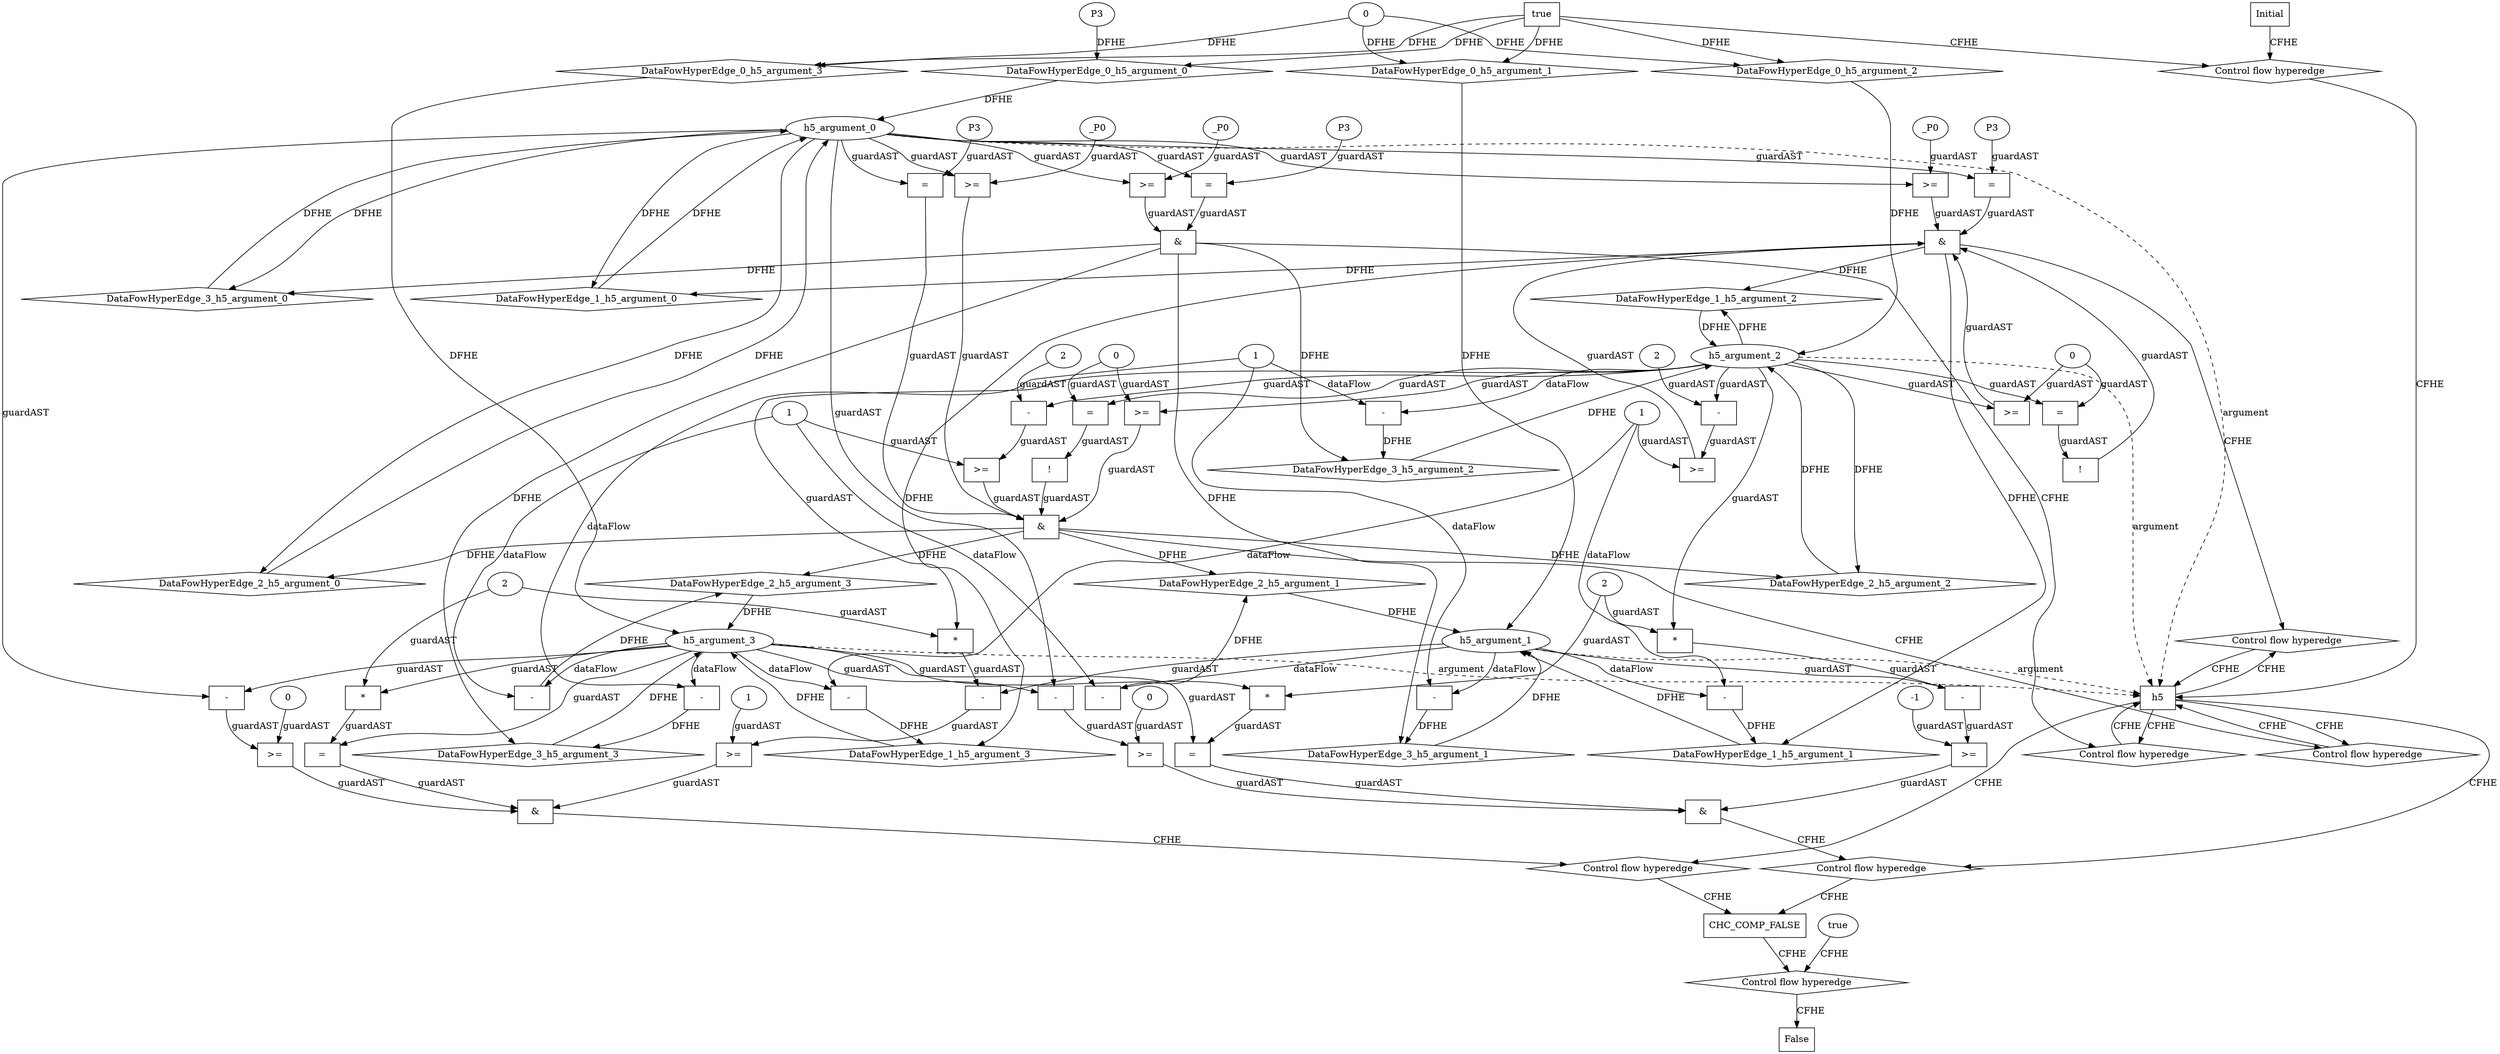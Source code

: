 // Horn Graph
digraph {
	"xxxh5___Initial_0xxxdataFlow_0_node_0" [label="P3"  nodeName="xxxh5___Initial_0xxxdataFlow_0_node_0" class=symbolicConstant GNNNodeID=4]
	"xxxh5___Initial_0xxxdataFlow1_node_0" [label="0"  nodeName="xxxh5___Initial_0xxxdataFlow1_node_0" class=IdealInt GNNNodeID=5]
	"xxxh5___h5_1xxxdataFlow_0_node_0" [label="-"  nodeName="xxxh5___h5_1xxxdataFlow_0_node_0" class=Operator GNNNodeID=6 shape=rect]
	"xxxh5___h5_1xxxdataFlow_0_node_2" [label="1"  nodeName="xxxh5___h5_1xxxdataFlow_0_node_2" class=IdealInt GNNNodeID=7]
		"h5_argument_3" -> "xxxh5___h5_1xxxdataFlow_0_node_0" [ label="dataFlow"]
		"xxxh5___h5_1xxxdataFlow_0_node_2" -> "xxxh5___h5_1xxxdataFlow_0_node_0" [ label="dataFlow"]
	"xxxh5___h5_1xxxdataFlow1_node_0" [label="-"  nodeName="xxxh5___h5_1xxxdataFlow1_node_0" class=Operator GNNNodeID=8 shape=rect]
		"h5_argument_1" -> "xxxh5___h5_1xxxdataFlow1_node_0" [ label="dataFlow"]
		"xxxh5___h5_1xxxdataFlow_0_node_2" -> "xxxh5___h5_1xxxdataFlow1_node_0" [ label="dataFlow"]
	"xxxh5___h5_1xxxguard_0_node_0" [label="="  nodeName="xxxh5___h5_1xxxguard_0_node_0" class=Operator GNNNodeID=9 shape=rect]
	"xxxh5___h5_1xxxguard_0_node_1" [label="P3"  nodeName="xxxh5___h5_1xxxguard_0_node_1" class=symbolicConstant GNNNodeID=10]
		"xxxh5___h5_1xxxguard_0_node_1" -> "xxxh5___h5_1xxxguard_0_node_0" [ label="guardAST"]
		"h5_argument_0" -> "xxxh5___h5_1xxxguard_0_node_0" [ label="guardAST"]
	"xxxh5___h5_1xxxguard1_node_0" [label=">="  nodeName="xxxh5___h5_1xxxguard1_node_0" class=Operator GNNNodeID=11 shape=rect]
	"xxxh5___h5_1xxxguard1_node_2" [label="_P0"  nodeName="xxxh5___h5_1xxxguard1_node_2" class=symbolicConstant GNNNodeID=12]
		"h5_argument_0" -> "xxxh5___h5_1xxxguard1_node_0" [ label="guardAST"]
		"xxxh5___h5_1xxxguard1_node_2" -> "xxxh5___h5_1xxxguard1_node_0" [ label="guardAST"]
	"xxxh5___h5_1xxxguard2_node_0" [label=">="  nodeName="xxxh5___h5_1xxxguard2_node_0" class=Operator GNNNodeID=13 shape=rect]
	"xxxh5___h5_1xxxguard2_node_2" [label="0"  nodeName="xxxh5___h5_1xxxguard2_node_2" class=IdealInt GNNNodeID=14]
		"h5_argument_2" -> "xxxh5___h5_1xxxguard2_node_0" [ label="guardAST"]
		"xxxh5___h5_1xxxguard2_node_2" -> "xxxh5___h5_1xxxguard2_node_0" [ label="guardAST"]
	"xxxh5___h5_1xxxguard3_node_0" [label=">="  nodeName="xxxh5___h5_1xxxguard3_node_0" class=Operator GNNNodeID=15 shape=rect]
	"xxxh5___h5_1xxxguard3_node_1" [label="-"  nodeName="xxxh5___h5_1xxxguard3_node_1" class=Operator GNNNodeID=16 shape=rect]
	"xxxh5___h5_1xxxguard3_node_2" [label="2"  nodeName="xxxh5___h5_1xxxguard3_node_2" class=IdealInt GNNNodeID=17]
		"xxxh5___h5_1xxxguard3_node_1" -> "xxxh5___h5_1xxxguard3_node_0" [ label="guardAST"]
		"xxxh5___h5_1xxxdataFlow_0_node_2" -> "xxxh5___h5_1xxxguard3_node_0" [ label="guardAST"]
		"xxxh5___h5_1xxxguard3_node_2" -> "xxxh5___h5_1xxxguard3_node_1" [ label="guardAST"]
		"h5_argument_2" -> "xxxh5___h5_1xxxguard3_node_1" [ label="guardAST"]
	"xxxh5___h5_1xxxguard4_node_0" [label="!"  nodeName="xxxh5___h5_1xxxguard4_node_0" class=Operator GNNNodeID=18 shape=rect]
	"xxxh5___h5_1xxxguard4_node_1" [label="="  nodeName="xxxh5___h5_1xxxguard4_node_1" class=Operator GNNNodeID=19 shape=rect]
		"xxxh5___h5_1xxxguard4_node_1" -> "xxxh5___h5_1xxxguard4_node_0" [ label="guardAST"]
		"h5_argument_2" -> "xxxh5___h5_1xxxguard4_node_1" [ label="guardAST"]
		"xxxh5___h5_1xxxguard2_node_2" -> "xxxh5___h5_1xxxguard4_node_1" [ label="guardAST"]
	"xxxh5___h5_2xxxdataFlow_0_node_0" [label="-"  nodeName="xxxh5___h5_2xxxdataFlow_0_node_0" class=Operator GNNNodeID=20 shape=rect]
	"xxxh5___h5_2xxxdataFlow_0_node_2" [label="1"  nodeName="xxxh5___h5_2xxxdataFlow_0_node_2" class=IdealInt GNNNodeID=21]
		"h5_argument_3" -> "xxxh5___h5_2xxxdataFlow_0_node_0" [ label="dataFlow"]
		"xxxh5___h5_2xxxdataFlow_0_node_2" -> "xxxh5___h5_2xxxdataFlow_0_node_0" [ label="dataFlow"]
	"xxxh5___h5_2xxxdataFlow1_node_0" [label="-"  nodeName="xxxh5___h5_2xxxdataFlow1_node_0" class=Operator GNNNodeID=22 shape=rect]
		"h5_argument_1" -> "xxxh5___h5_2xxxdataFlow1_node_0" [ label="dataFlow"]
		"xxxh5___h5_2xxxdataFlow_0_node_2" -> "xxxh5___h5_2xxxdataFlow1_node_0" [ label="dataFlow"]
	"xxxh5___h5_2xxxguard_0_node_0" [label="="  nodeName="xxxh5___h5_2xxxguard_0_node_0" class=Operator GNNNodeID=23 shape=rect]
	"xxxh5___h5_2xxxguard_0_node_1" [label="P3"  nodeName="xxxh5___h5_2xxxguard_0_node_1" class=symbolicConstant GNNNodeID=24]
		"xxxh5___h5_2xxxguard_0_node_1" -> "xxxh5___h5_2xxxguard_0_node_0" [ label="guardAST"]
		"h5_argument_0" -> "xxxh5___h5_2xxxguard_0_node_0" [ label="guardAST"]
	"xxxh5___h5_2xxxguard1_node_0" [label=">="  nodeName="xxxh5___h5_2xxxguard1_node_0" class=Operator GNNNodeID=25 shape=rect]
	"xxxh5___h5_2xxxguard1_node_2" [label="_P0"  nodeName="xxxh5___h5_2xxxguard1_node_2" class=symbolicConstant GNNNodeID=26]
		"h5_argument_0" -> "xxxh5___h5_2xxxguard1_node_0" [ label="guardAST"]
		"xxxh5___h5_2xxxguard1_node_2" -> "xxxh5___h5_2xxxguard1_node_0" [ label="guardAST"]
	"xxxh5___h5_2xxxguard2_node_0" [label=">="  nodeName="xxxh5___h5_2xxxguard2_node_0" class=Operator GNNNodeID=27 shape=rect]
	"xxxh5___h5_2xxxguard2_node_2" [label="0"  nodeName="xxxh5___h5_2xxxguard2_node_2" class=IdealInt GNNNodeID=28]
		"h5_argument_2" -> "xxxh5___h5_2xxxguard2_node_0" [ label="guardAST"]
		"xxxh5___h5_2xxxguard2_node_2" -> "xxxh5___h5_2xxxguard2_node_0" [ label="guardAST"]
	"xxxh5___h5_2xxxguard3_node_0" [label=">="  nodeName="xxxh5___h5_2xxxguard3_node_0" class=Operator GNNNodeID=29 shape=rect]
	"xxxh5___h5_2xxxguard3_node_1" [label="-"  nodeName="xxxh5___h5_2xxxguard3_node_1" class=Operator GNNNodeID=30 shape=rect]
	"xxxh5___h5_2xxxguard3_node_2" [label="2"  nodeName="xxxh5___h5_2xxxguard3_node_2" class=IdealInt GNNNodeID=31]
		"xxxh5___h5_2xxxguard3_node_1" -> "xxxh5___h5_2xxxguard3_node_0" [ label="guardAST"]
		"xxxh5___h5_2xxxdataFlow_0_node_2" -> "xxxh5___h5_2xxxguard3_node_0" [ label="guardAST"]
		"xxxh5___h5_2xxxguard3_node_2" -> "xxxh5___h5_2xxxguard3_node_1" [ label="guardAST"]
		"h5_argument_2" -> "xxxh5___h5_2xxxguard3_node_1" [ label="guardAST"]
	"xxxh5___h5_2xxxguard4_node_0" [label="!"  nodeName="xxxh5___h5_2xxxguard4_node_0" class=Operator GNNNodeID=32 shape=rect]
	"xxxh5___h5_2xxxguard4_node_1" [label="="  nodeName="xxxh5___h5_2xxxguard4_node_1" class=Operator GNNNodeID=33 shape=rect]
		"xxxh5___h5_2xxxguard4_node_1" -> "xxxh5___h5_2xxxguard4_node_0" [ label="guardAST"]
		"h5_argument_2" -> "xxxh5___h5_2xxxguard4_node_1" [ label="guardAST"]
		"xxxh5___h5_2xxxguard2_node_2" -> "xxxh5___h5_2xxxguard4_node_1" [ label="guardAST"]
	"xxxh5___h5_3xxxdataFlow_0_node_0" [label="-"  nodeName="xxxh5___h5_3xxxdataFlow_0_node_0" class=Operator GNNNodeID=34 shape=rect]
	"xxxh5___h5_3xxxdataFlow_0_node_2" [label="1"  nodeName="xxxh5___h5_3xxxdataFlow_0_node_2" class=IdealInt GNNNodeID=35]
		"h5_argument_3" -> "xxxh5___h5_3xxxdataFlow_0_node_0" [ label="dataFlow"]
		"xxxh5___h5_3xxxdataFlow_0_node_2" -> "xxxh5___h5_3xxxdataFlow_0_node_0" [ label="dataFlow"]
	"xxxh5___h5_3xxxdataFlow1_node_0" [label="-"  nodeName="xxxh5___h5_3xxxdataFlow1_node_0" class=Operator GNNNodeID=36 shape=rect]
		"h5_argument_1" -> "xxxh5___h5_3xxxdataFlow1_node_0" [ label="dataFlow"]
		"xxxh5___h5_3xxxdataFlow_0_node_2" -> "xxxh5___h5_3xxxdataFlow1_node_0" [ label="dataFlow"]
	"xxxh5___h5_3xxxdataFlow2_node_0" [label="-"  nodeName="xxxh5___h5_3xxxdataFlow2_node_0" class=Operator GNNNodeID=37 shape=rect]
		"h5_argument_2" -> "xxxh5___h5_3xxxdataFlow2_node_0" [ label="dataFlow"]
		"xxxh5___h5_3xxxdataFlow_0_node_2" -> "xxxh5___h5_3xxxdataFlow2_node_0" [ label="dataFlow"]
	"xxxh5___h5_3xxxguard_0_node_0" [label=">="  nodeName="xxxh5___h5_3xxxguard_0_node_0" class=Operator GNNNodeID=38 shape=rect]
	"xxxh5___h5_3xxxguard_0_node_2" [label="_P0"  nodeName="xxxh5___h5_3xxxguard_0_node_2" class=symbolicConstant GNNNodeID=39]
		"h5_argument_0" -> "xxxh5___h5_3xxxguard_0_node_0" [ label="guardAST"]
		"xxxh5___h5_3xxxguard_0_node_2" -> "xxxh5___h5_3xxxguard_0_node_0" [ label="guardAST"]
	"xxxh5___h5_3xxxguard1_node_0" [label="="  nodeName="xxxh5___h5_3xxxguard1_node_0" class=Operator GNNNodeID=40 shape=rect]
	"xxxh5___h5_3xxxguard1_node_1" [label="P3"  nodeName="xxxh5___h5_3xxxguard1_node_1" class=symbolicConstant GNNNodeID=41]
		"xxxh5___h5_3xxxguard1_node_1" -> "xxxh5___h5_3xxxguard1_node_0" [ label="guardAST"]
		"h5_argument_0" -> "xxxh5___h5_3xxxguard1_node_0" [ label="guardAST"]
	"xxxCHC_COMP_FALSE___h5_4xxxguard_0_node_0" [label=">="  nodeName="xxxCHC_COMP_FALSE___h5_4xxxguard_0_node_0" class=Operator GNNNodeID=42 shape=rect]
	"xxxCHC_COMP_FALSE___h5_4xxxguard_0_node_1" [label="-1"  nodeName="xxxCHC_COMP_FALSE___h5_4xxxguard_0_node_1" class=IdealInt GNNNodeID=43]
	"xxxCHC_COMP_FALSE___h5_4xxxguard_0_node_2" [label="-"  nodeName="xxxCHC_COMP_FALSE___h5_4xxxguard_0_node_2" class=Operator GNNNodeID=44 shape=rect]
	"xxxCHC_COMP_FALSE___h5_4xxxguard_0_node_4" [label="*"  nodeName="xxxCHC_COMP_FALSE___h5_4xxxguard_0_node_4" class=Operator GNNNodeID=45 shape=rect]
	"xxxCHC_COMP_FALSE___h5_4xxxguard_0_node_5" [label="2"  nodeName="xxxCHC_COMP_FALSE___h5_4xxxguard_0_node_5" class=constant GNNNodeID=46]
		"xxxCHC_COMP_FALSE___h5_4xxxguard_0_node_1" -> "xxxCHC_COMP_FALSE___h5_4xxxguard_0_node_0" [ label="guardAST"]
		"xxxCHC_COMP_FALSE___h5_4xxxguard_0_node_2" -> "xxxCHC_COMP_FALSE___h5_4xxxguard_0_node_0" [ label="guardAST"]
		"h5_argument_1" -> "xxxCHC_COMP_FALSE___h5_4xxxguard_0_node_2" [ label="guardAST"]
		"xxxCHC_COMP_FALSE___h5_4xxxguard_0_node_4" -> "xxxCHC_COMP_FALSE___h5_4xxxguard_0_node_2" [ label="guardAST"]
		"h5_argument_2" -> "xxxCHC_COMP_FALSE___h5_4xxxguard_0_node_4" [ label="guardAST"]
		"xxxCHC_COMP_FALSE___h5_4xxxguard_0_node_5" -> "xxxCHC_COMP_FALSE___h5_4xxxguard_0_node_4" [ label="guardAST"]
	"xxxCHC_COMP_FALSE___h5_4xxxguard1_node_0" [label="="  nodeName="xxxCHC_COMP_FALSE___h5_4xxxguard1_node_0" class=Operator GNNNodeID=47 shape=rect]
	"xxxCHC_COMP_FALSE___h5_4xxxguard1_node_2" [label="*"  nodeName="xxxCHC_COMP_FALSE___h5_4xxxguard1_node_2" class=Operator GNNNodeID=48 shape=rect]
	"xxxCHC_COMP_FALSE___h5_4xxxguard_0_node_5" [label="2"  nodeName="xxxCHC_COMP_FALSE___h5_4xxxguard_0_node_5" class=constant GNNNodeID=49]
		"h5_argument_3" -> "xxxCHC_COMP_FALSE___h5_4xxxguard1_node_0" [ label="guardAST"]
		"xxxCHC_COMP_FALSE___h5_4xxxguard1_node_2" -> "xxxCHC_COMP_FALSE___h5_4xxxguard1_node_0" [ label="guardAST"]
		"h5_argument_3" -> "xxxCHC_COMP_FALSE___h5_4xxxguard1_node_2" [ label="guardAST"]
		"xxxCHC_COMP_FALSE___h5_4xxxguard_0_node_5" -> "xxxCHC_COMP_FALSE___h5_4xxxguard1_node_2" [ label="guardAST"]
	"xxxCHC_COMP_FALSE___h5_4xxxguard2_node_0" [label=">="  nodeName="xxxCHC_COMP_FALSE___h5_4xxxguard2_node_0" class=Operator GNNNodeID=50 shape=rect]
	"xxxCHC_COMP_FALSE___h5_4xxxguard2_node_1" [label="0"  nodeName="xxxCHC_COMP_FALSE___h5_4xxxguard2_node_1" class=IdealInt GNNNodeID=51]
	"xxxCHC_COMP_FALSE___h5_4xxxguard2_node_2" [label="-"  nodeName="xxxCHC_COMP_FALSE___h5_4xxxguard2_node_2" class=Operator GNNNodeID=52 shape=rect]
		"xxxCHC_COMP_FALSE___h5_4xxxguard2_node_1" -> "xxxCHC_COMP_FALSE___h5_4xxxguard2_node_0" [ label="guardAST"]
		"xxxCHC_COMP_FALSE___h5_4xxxguard2_node_2" -> "xxxCHC_COMP_FALSE___h5_4xxxguard2_node_0" [ label="guardAST"]
		"h5_argument_0" -> "xxxCHC_COMP_FALSE___h5_4xxxguard2_node_2" [ label="guardAST"]
		"h5_argument_3" -> "xxxCHC_COMP_FALSE___h5_4xxxguard2_node_2" [ label="guardAST"]
	"xxxCHC_COMP_FALSE___h5_5xxxguard_0_node_0" [label=">="  nodeName="xxxCHC_COMP_FALSE___h5_5xxxguard_0_node_0" class=Operator GNNNodeID=53 shape=rect]
	"xxxCHC_COMP_FALSE___h5_5xxxguard_0_node_1" [label="-"  nodeName="xxxCHC_COMP_FALSE___h5_5xxxguard_0_node_1" class=Operator GNNNodeID=54 shape=rect]
	"xxxCHC_COMP_FALSE___h5_5xxxguard_0_node_3" [label="*"  nodeName="xxxCHC_COMP_FALSE___h5_5xxxguard_0_node_3" class=Operator GNNNodeID=55 shape=rect]
	"xxxCHC_COMP_FALSE___h5_5xxxguard_0_node_4" [label="2"  nodeName="xxxCHC_COMP_FALSE___h5_5xxxguard_0_node_4" class=constant GNNNodeID=56]
	"xxxCHC_COMP_FALSE___h5_5xxxguard_0_node_6" [label="1"  nodeName="xxxCHC_COMP_FALSE___h5_5xxxguard_0_node_6" class=IdealInt GNNNodeID=57]
		"xxxCHC_COMP_FALSE___h5_5xxxguard_0_node_1" -> "xxxCHC_COMP_FALSE___h5_5xxxguard_0_node_0" [ label="guardAST"]
		"xxxCHC_COMP_FALSE___h5_5xxxguard_0_node_6" -> "xxxCHC_COMP_FALSE___h5_5xxxguard_0_node_0" [ label="guardAST"]
		"h5_argument_1" -> "xxxCHC_COMP_FALSE___h5_5xxxguard_0_node_1" [ label="guardAST"]
		"xxxCHC_COMP_FALSE___h5_5xxxguard_0_node_3" -> "xxxCHC_COMP_FALSE___h5_5xxxguard_0_node_1" [ label="guardAST"]
		"h5_argument_2" -> "xxxCHC_COMP_FALSE___h5_5xxxguard_0_node_3" [ label="guardAST"]
		"xxxCHC_COMP_FALSE___h5_5xxxguard_0_node_4" -> "xxxCHC_COMP_FALSE___h5_5xxxguard_0_node_3" [ label="guardAST"]
	"xxxCHC_COMP_FALSE___h5_5xxxguard1_node_0" [label="="  nodeName="xxxCHC_COMP_FALSE___h5_5xxxguard1_node_0" class=Operator GNNNodeID=58 shape=rect]
	"xxxCHC_COMP_FALSE___h5_5xxxguard1_node_2" [label="*"  nodeName="xxxCHC_COMP_FALSE___h5_5xxxguard1_node_2" class=Operator GNNNodeID=59 shape=rect]
	"xxxCHC_COMP_FALSE___h5_5xxxguard_0_node_4" [label="2"  nodeName="xxxCHC_COMP_FALSE___h5_5xxxguard_0_node_4" class=constant GNNNodeID=60]
		"h5_argument_3" -> "xxxCHC_COMP_FALSE___h5_5xxxguard1_node_0" [ label="guardAST"]
		"xxxCHC_COMP_FALSE___h5_5xxxguard1_node_2" -> "xxxCHC_COMP_FALSE___h5_5xxxguard1_node_0" [ label="guardAST"]
		"h5_argument_3" -> "xxxCHC_COMP_FALSE___h5_5xxxguard1_node_2" [ label="guardAST"]
		"xxxCHC_COMP_FALSE___h5_5xxxguard_0_node_4" -> "xxxCHC_COMP_FALSE___h5_5xxxguard1_node_2" [ label="guardAST"]
	"xxxCHC_COMP_FALSE___h5_5xxxguard2_node_0" [label=">="  nodeName="xxxCHC_COMP_FALSE___h5_5xxxguard2_node_0" class=Operator GNNNodeID=61 shape=rect]
	"xxxCHC_COMP_FALSE___h5_5xxxguard2_node_1" [label="0"  nodeName="xxxCHC_COMP_FALSE___h5_5xxxguard2_node_1" class=IdealInt GNNNodeID=62]
	"xxxCHC_COMP_FALSE___h5_5xxxguard2_node_2" [label="-"  nodeName="xxxCHC_COMP_FALSE___h5_5xxxguard2_node_2" class=Operator GNNNodeID=63 shape=rect]
		"xxxCHC_COMP_FALSE___h5_5xxxguard2_node_1" -> "xxxCHC_COMP_FALSE___h5_5xxxguard2_node_0" [ label="guardAST"]
		"xxxCHC_COMP_FALSE___h5_5xxxguard2_node_2" -> "xxxCHC_COMP_FALSE___h5_5xxxguard2_node_0" [ label="guardAST"]
		"h5_argument_0" -> "xxxCHC_COMP_FALSE___h5_5xxxguard2_node_2" [ label="guardAST"]
		"h5_argument_3" -> "xxxCHC_COMP_FALSE___h5_5xxxguard2_node_2" [ label="guardAST"]
	"xxxFALSE___CHC_COMP_FALSE_6xxxguard_0_node_0" [label="true"  nodeName="xxxFALSE___CHC_COMP_FALSE_6xxxguard_0_node_0" class=Constant GNNNodeID=64]
	"CHC_COMP_FALSE" [label="CHC_COMP_FALSE"  nodeName="CHC_COMP_FALSE" class=CONTROL GNNNodeID=65 shape="rect"]
	"h5" [label="h5"  nodeName="h5" class=CONTROL GNNNodeID=66 shape="rect"]
	"FALSE" [label="False"  nodeName=False class=CONTROL GNNNodeID=67 shape="rect"]
	"Initial" [label="Initial"  nodeName=Initial class=CONTROL GNNNodeID=68 shape="rect"]
	"ControlFowHyperEdge_0" [label="Control flow hyperedge"  hyperEdgeNodeID=0 nodeName=ControlFowHyperEdge_0 class=controlFlowHyperEdge shape="diamond"]
		"Initial" -> ControlFowHyperEdge_0 [ label="CFHE"]
		"ControlFowHyperEdge_0" -> "h5" [ label="CFHE"]
	"ControlFowHyperEdge_1" [label="Control flow hyperedge"  hyperEdgeNodeID=1 nodeName=ControlFowHyperEdge_1 class=controlFlowHyperEdge shape="diamond"]
		"h5" -> ControlFowHyperEdge_1 [ label="CFHE"]
		"ControlFowHyperEdge_1" -> "h5" [ label="CFHE"]
	"ControlFowHyperEdge_2" [label="Control flow hyperedge"  hyperEdgeNodeID=2 nodeName=ControlFowHyperEdge_2 class=controlFlowHyperEdge shape="diamond"]
		"h5" -> ControlFowHyperEdge_2 [ label="CFHE"]
		"ControlFowHyperEdge_2" -> "h5" [ label="CFHE"]
	"ControlFowHyperEdge_3" [label="Control flow hyperedge"  hyperEdgeNodeID=3 nodeName=ControlFowHyperEdge_3 class=controlFlowHyperEdge shape="diamond"]
		"h5" -> ControlFowHyperEdge_3 [ label="CFHE"]
		"ControlFowHyperEdge_3" -> "h5" [ label="CFHE"]
	"ControlFowHyperEdge_4" [label="Control flow hyperedge"  hyperEdgeNodeID=4 nodeName=ControlFowHyperEdge_4 class=controlFlowHyperEdge shape="diamond"]
		"h5" -> ControlFowHyperEdge_4 [ label="CFHE"]
		"ControlFowHyperEdge_4" -> "CHC_COMP_FALSE" [ label="CFHE"]
	"ControlFowHyperEdge_5" [label="Control flow hyperedge"  hyperEdgeNodeID=5 nodeName=ControlFowHyperEdge_5 class=controlFlowHyperEdge shape="diamond"]
		"h5" -> ControlFowHyperEdge_5 [ label="CFHE"]
		"ControlFowHyperEdge_5" -> "CHC_COMP_FALSE" [ label="CFHE"]
	"ControlFowHyperEdge_6" [label="Control flow hyperedge"  hyperEdgeNodeID=6 nodeName=ControlFowHyperEdge_6 class=controlFlowHyperEdge shape="diamond"]
		"CHC_COMP_FALSE" -> ControlFowHyperEdge_6 [ label="CFHE"]
		"ControlFowHyperEdge_6" -> "FALSE" [ label="CFHE"]
	"h5_argument_0" [label="h5_argument_0"  nodeName=argument0 class=argument shape=oval GNNNodeID=69 head="h5"]
		"h5_argument_0" -> "h5" [ label="argument" style=dashed]
	"h5_argument_1" [label="h5_argument_1"  nodeName=argument1 class=argument shape=oval GNNNodeID=69 head="h5"]
		"h5_argument_1" -> "h5" [ label="argument" style=dashed]
	"h5_argument_2" [label="h5_argument_2"  nodeName=argument2 class=argument shape=oval GNNNodeID=69 head="h5"]
		"h5_argument_2" -> "h5" [ label="argument" style=dashed]
	"h5_argument_3" [label="h5_argument_3"  nodeName=argument3 class=argument shape=oval GNNNodeID=69 head="h5"]
		"h5_argument_3" -> "h5" [ label="argument" style=dashed]
	"true_0" [label="true"  nodeName="true_0" class=true shape=rect]
		"true_0" -> "ControlFowHyperEdge_0" [ label="CFHE"]
	"xxxh5___h5_1xxx_and" [label="&"  andName="xxxh5___h5_1xxx_and" class=Operator shape=rect]
		"xxxh5___h5_1xxxguard_0_node_0" -> "xxxh5___h5_1xxx_and" [ label="guardAST"]
		"xxxh5___h5_1xxxguard1_node_0" -> "xxxh5___h5_1xxx_and" [ label="guardAST"]
		"xxxh5___h5_1xxxguard4_node_0" -> "xxxh5___h5_1xxx_and" [ label="guardAST"]
		"xxxh5___h5_1xxxguard3_node_0" -> "xxxh5___h5_1xxx_and" [ label="guardAST"]
		"xxxh5___h5_1xxxguard2_node_0" -> "xxxh5___h5_1xxx_and" [ label="guardAST"]
		"xxxh5___h5_1xxx_and" -> "ControlFowHyperEdge_1" [ label="CFHE"]
	"xxxh5___h5_2xxx_and" [label="&"  andName="xxxh5___h5_2xxx_and" class=Operator shape=rect]
		"xxxh5___h5_2xxxguard4_node_0" -> "xxxh5___h5_2xxx_and" [ label="guardAST"]
		"xxxh5___h5_2xxxguard3_node_0" -> "xxxh5___h5_2xxx_and" [ label="guardAST"]
		"xxxh5___h5_2xxxguard_0_node_0" -> "xxxh5___h5_2xxx_and" [ label="guardAST"]
		"xxxh5___h5_2xxxguard2_node_0" -> "xxxh5___h5_2xxx_and" [ label="guardAST"]
		"xxxh5___h5_2xxxguard1_node_0" -> "xxxh5___h5_2xxx_and" [ label="guardAST"]
		"xxxh5___h5_2xxx_and" -> "ControlFowHyperEdge_2" [ label="CFHE"]
	"xxxh5___h5_3xxx_and" [label="&"  andName="xxxh5___h5_3xxx_and" class=Operator shape=rect]
		"xxxh5___h5_3xxxguard_0_node_0" -> "xxxh5___h5_3xxx_and" [ label="guardAST"]
		"xxxh5___h5_3xxxguard1_node_0" -> "xxxh5___h5_3xxx_and" [ label="guardAST"]
		"xxxh5___h5_3xxx_and" -> "ControlFowHyperEdge_3" [ label="CFHE"]
	"xxxCHC_COMP_FALSE___h5_4xxx_and" [label="&"  andName="xxxCHC_COMP_FALSE___h5_4xxx_and" class=Operator shape=rect]
		"xxxCHC_COMP_FALSE___h5_4xxxguard_0_node_0" -> "xxxCHC_COMP_FALSE___h5_4xxx_and" [ label="guardAST"]
		"xxxCHC_COMP_FALSE___h5_4xxxguard1_node_0" -> "xxxCHC_COMP_FALSE___h5_4xxx_and" [ label="guardAST"]
		"xxxCHC_COMP_FALSE___h5_4xxxguard2_node_0" -> "xxxCHC_COMP_FALSE___h5_4xxx_and" [ label="guardAST"]
		"xxxCHC_COMP_FALSE___h5_4xxx_and" -> "ControlFowHyperEdge_4" [ label="CFHE"]
	"xxxCHC_COMP_FALSE___h5_5xxx_and" [label="&"  andName="xxxCHC_COMP_FALSE___h5_5xxx_and" class=Operator shape=rect]
		"xxxCHC_COMP_FALSE___h5_5xxxguard_0_node_0" -> "xxxCHC_COMP_FALSE___h5_5xxx_and" [ label="guardAST"]
		"xxxCHC_COMP_FALSE___h5_5xxxguard1_node_0" -> "xxxCHC_COMP_FALSE___h5_5xxx_and" [ label="guardAST"]
		"xxxCHC_COMP_FALSE___h5_5xxxguard2_node_0" -> "xxxCHC_COMP_FALSE___h5_5xxx_and" [ label="guardAST"]
		"xxxCHC_COMP_FALSE___h5_5xxx_and" -> "ControlFowHyperEdge_5" [ label="CFHE"]
		"xxxFALSE___CHC_COMP_FALSE_6xxxguard_0_node_0" -> "ControlFowHyperEdge_6" [ label="CFHE"]
		"h5_argument_0" -> "DataFowHyperEdge_1_h5_argument_0" [ label="DFHE"]
	"DataFowHyperEdge_1_h5_argument_0" [label="DataFowHyperEdge_1_h5_argument_0"  nodeName="DataFowHyperEdge_1_h5_argument_0" class=DataFlowHyperedge shape=diamond]
		"DataFowHyperEdge_1_h5_argument_0" -> "h5_argument_0" [ label="DFHE"]
		"xxxh5___h5_1xxx_and" -> "DataFowHyperEdge_1_h5_argument_0" [ label="DFHE"]
		"h5_argument_2" -> "DataFowHyperEdge_1_h5_argument_2" [ label="DFHE"]
	"DataFowHyperEdge_1_h5_argument_2" [label="DataFowHyperEdge_1_h5_argument_2"  nodeName="DataFowHyperEdge_1_h5_argument_2" class=DataFlowHyperedge shape=diamond]
		"DataFowHyperEdge_1_h5_argument_2" -> "h5_argument_2" [ label="DFHE"]
		"xxxh5___h5_1xxx_and" -> "DataFowHyperEdge_1_h5_argument_2" [ label="DFHE"]
		"h5_argument_0" -> "DataFowHyperEdge_2_h5_argument_0" [ label="DFHE"]
	"DataFowHyperEdge_2_h5_argument_0" [label="DataFowHyperEdge_2_h5_argument_0"  nodeName="DataFowHyperEdge_2_h5_argument_0" class=DataFlowHyperedge shape=diamond]
		"DataFowHyperEdge_2_h5_argument_0" -> "h5_argument_0" [ label="DFHE"]
		"xxxh5___h5_2xxx_and" -> "DataFowHyperEdge_2_h5_argument_0" [ label="DFHE"]
		"h5_argument_2" -> "DataFowHyperEdge_2_h5_argument_2" [ label="DFHE"]
	"DataFowHyperEdge_2_h5_argument_2" [label="DataFowHyperEdge_2_h5_argument_2"  nodeName="DataFowHyperEdge_2_h5_argument_2" class=DataFlowHyperedge shape=diamond]
		"DataFowHyperEdge_2_h5_argument_2" -> "h5_argument_2" [ label="DFHE"]
		"xxxh5___h5_2xxx_and" -> "DataFowHyperEdge_2_h5_argument_2" [ label="DFHE"]
		"h5_argument_0" -> "DataFowHyperEdge_3_h5_argument_0" [ label="DFHE"]
	"DataFowHyperEdge_3_h5_argument_0" [label="DataFowHyperEdge_3_h5_argument_0"  nodeName="DataFowHyperEdge_3_h5_argument_0" class=DataFlowHyperedge shape=diamond]
		"DataFowHyperEdge_3_h5_argument_0" -> "h5_argument_0" [ label="DFHE"]
		"xxxh5___h5_3xxx_and" -> "DataFowHyperEdge_3_h5_argument_0" [ label="DFHE"]
	"DataFowHyperEdge_0_h5_argument_0" [label="DataFowHyperEdge_0_h5_argument_0"  nodeName="DataFowHyperEdge_0_h5_argument_0" class=DataFlowHyperedge shape=diamond]
		"DataFowHyperEdge_0_h5_argument_0" -> "h5_argument_0" [ label="DFHE"]
		"true_0" -> "DataFowHyperEdge_0_h5_argument_0" [ label="DFHE"]
		"xxxh5___Initial_0xxxdataFlow_0_node_0" -> "DataFowHyperEdge_0_h5_argument_0" [ label="DFHE"]
	"DataFowHyperEdge_0_h5_argument_1" [label="DataFowHyperEdge_0_h5_argument_1"  nodeName="DataFowHyperEdge_0_h5_argument_1" class=DataFlowHyperedge shape=diamond]
		"DataFowHyperEdge_0_h5_argument_1" -> "h5_argument_1" [ label="DFHE"]
		"true_0" -> "DataFowHyperEdge_0_h5_argument_1" [ label="DFHE"]
		"xxxh5___Initial_0xxxdataFlow1_node_0" -> "DataFowHyperEdge_0_h5_argument_1" [ label="DFHE"]
	"DataFowHyperEdge_0_h5_argument_2" [label="DataFowHyperEdge_0_h5_argument_2"  nodeName="DataFowHyperEdge_0_h5_argument_2" class=DataFlowHyperedge shape=diamond]
		"DataFowHyperEdge_0_h5_argument_2" -> "h5_argument_2" [ label="DFHE"]
		"true_0" -> "DataFowHyperEdge_0_h5_argument_2" [ label="DFHE"]
		"xxxh5___Initial_0xxxdataFlow1_node_0" -> "DataFowHyperEdge_0_h5_argument_2" [ label="DFHE"]
	"DataFowHyperEdge_0_h5_argument_3" [label="DataFowHyperEdge_0_h5_argument_3"  nodeName="DataFowHyperEdge_0_h5_argument_3" class=DataFlowHyperedge shape=diamond]
		"DataFowHyperEdge_0_h5_argument_3" -> "h5_argument_3" [ label="DFHE"]
		"true_0" -> "DataFowHyperEdge_0_h5_argument_3" [ label="DFHE"]
		"xxxh5___Initial_0xxxdataFlow1_node_0" -> "DataFowHyperEdge_0_h5_argument_3" [ label="DFHE"]
	"DataFowHyperEdge_1_h5_argument_1" [label="DataFowHyperEdge_1_h5_argument_1"  nodeName="DataFowHyperEdge_1_h5_argument_1" class=DataFlowHyperedge shape=diamond]
		"DataFowHyperEdge_1_h5_argument_1" -> "h5_argument_1" [ label="DFHE"]
		"xxxh5___h5_1xxx_and" -> "DataFowHyperEdge_1_h5_argument_1" [ label="DFHE"]
		"xxxh5___h5_1xxxdataFlow1_node_0" -> "DataFowHyperEdge_1_h5_argument_1" [ label="DFHE"]
	"DataFowHyperEdge_1_h5_argument_3" [label="DataFowHyperEdge_1_h5_argument_3"  nodeName="DataFowHyperEdge_1_h5_argument_3" class=DataFlowHyperedge shape=diamond]
		"DataFowHyperEdge_1_h5_argument_3" -> "h5_argument_3" [ label="DFHE"]
		"xxxh5___h5_1xxx_and" -> "DataFowHyperEdge_1_h5_argument_3" [ label="DFHE"]
		"xxxh5___h5_1xxxdataFlow_0_node_0" -> "DataFowHyperEdge_1_h5_argument_3" [ label="DFHE"]
	"DataFowHyperEdge_2_h5_argument_1" [label="DataFowHyperEdge_2_h5_argument_1"  nodeName="DataFowHyperEdge_2_h5_argument_1" class=DataFlowHyperedge shape=diamond]
		"DataFowHyperEdge_2_h5_argument_1" -> "h5_argument_1" [ label="DFHE"]
		"xxxh5___h5_2xxx_and" -> "DataFowHyperEdge_2_h5_argument_1" [ label="DFHE"]
		"xxxh5___h5_2xxxdataFlow1_node_0" -> "DataFowHyperEdge_2_h5_argument_1" [ label="DFHE"]
	"DataFowHyperEdge_2_h5_argument_3" [label="DataFowHyperEdge_2_h5_argument_3"  nodeName="DataFowHyperEdge_2_h5_argument_3" class=DataFlowHyperedge shape=diamond]
		"DataFowHyperEdge_2_h5_argument_3" -> "h5_argument_3" [ label="DFHE"]
		"xxxh5___h5_2xxx_and" -> "DataFowHyperEdge_2_h5_argument_3" [ label="DFHE"]
		"xxxh5___h5_2xxxdataFlow_0_node_0" -> "DataFowHyperEdge_2_h5_argument_3" [ label="DFHE"]
	"DataFowHyperEdge_3_h5_argument_1" [label="DataFowHyperEdge_3_h5_argument_1"  nodeName="DataFowHyperEdge_3_h5_argument_1" class=DataFlowHyperedge shape=diamond]
		"DataFowHyperEdge_3_h5_argument_1" -> "h5_argument_1" [ label="DFHE"]
		"xxxh5___h5_3xxx_and" -> "DataFowHyperEdge_3_h5_argument_1" [ label="DFHE"]
		"xxxh5___h5_3xxxdataFlow1_node_0" -> "DataFowHyperEdge_3_h5_argument_1" [ label="DFHE"]
	"DataFowHyperEdge_3_h5_argument_2" [label="DataFowHyperEdge_3_h5_argument_2"  nodeName="DataFowHyperEdge_3_h5_argument_2" class=DataFlowHyperedge shape=diamond]
		"DataFowHyperEdge_3_h5_argument_2" -> "h5_argument_2" [ label="DFHE"]
		"xxxh5___h5_3xxx_and" -> "DataFowHyperEdge_3_h5_argument_2" [ label="DFHE"]
		"xxxh5___h5_3xxxdataFlow2_node_0" -> "DataFowHyperEdge_3_h5_argument_2" [ label="DFHE"]
	"DataFowHyperEdge_3_h5_argument_3" [label="DataFowHyperEdge_3_h5_argument_3"  nodeName="DataFowHyperEdge_3_h5_argument_3" class=DataFlowHyperedge shape=diamond]
		"DataFowHyperEdge_3_h5_argument_3" -> "h5_argument_3" [ label="DFHE"]
		"xxxh5___h5_3xxx_and" -> "DataFowHyperEdge_3_h5_argument_3" [ label="DFHE"]
		"xxxh5___h5_3xxxdataFlow_0_node_0" -> "DataFowHyperEdge_3_h5_argument_3" [ label="DFHE"]
}
